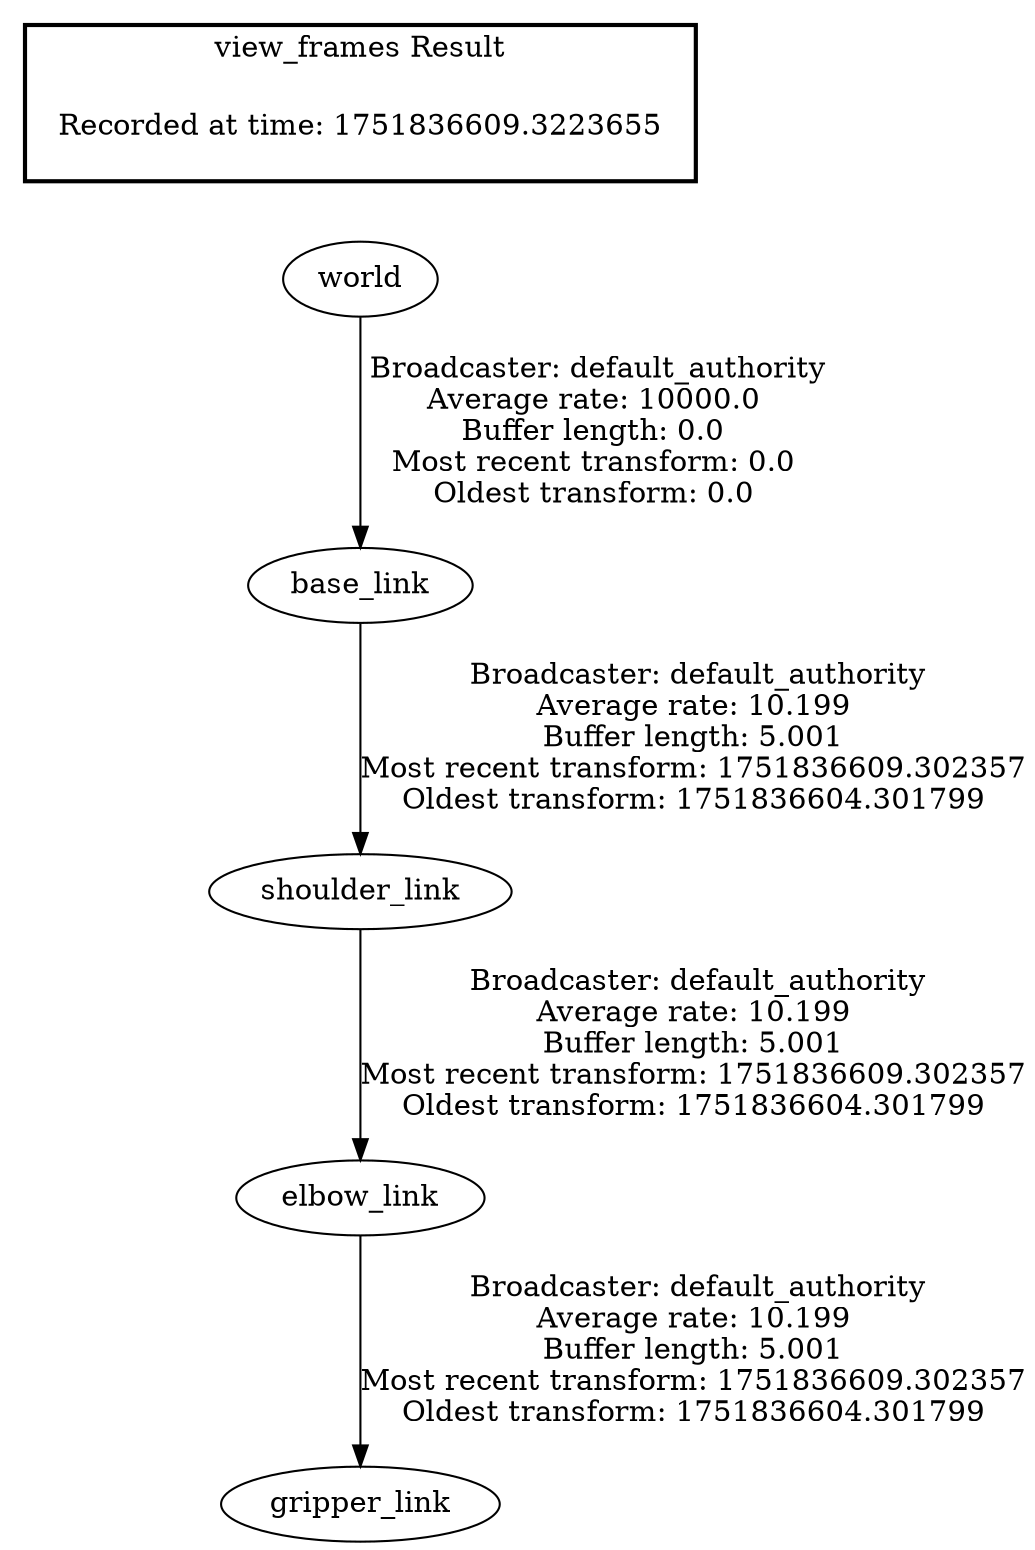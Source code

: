 digraph G {
"world" -> "base_link"[label=" Broadcaster: default_authority\nAverage rate: 10000.0\nBuffer length: 0.0\nMost recent transform: 0.0\nOldest transform: 0.0\n"];
"base_link" -> "shoulder_link"[label=" Broadcaster: default_authority\nAverage rate: 10.199\nBuffer length: 5.001\nMost recent transform: 1751836609.302357\nOldest transform: 1751836604.301799\n"];
"shoulder_link" -> "elbow_link"[label=" Broadcaster: default_authority\nAverage rate: 10.199\nBuffer length: 5.001\nMost recent transform: 1751836609.302357\nOldest transform: 1751836604.301799\n"];
"elbow_link" -> "gripper_link"[label=" Broadcaster: default_authority\nAverage rate: 10.199\nBuffer length: 5.001\nMost recent transform: 1751836609.302357\nOldest transform: 1751836604.301799\n"];
edge [style=invis];
 subgraph cluster_legend { style=bold; color=black; label ="view_frames Result";
"Recorded at time: 1751836609.3223655"[ shape=plaintext ] ;
}->"world";
}